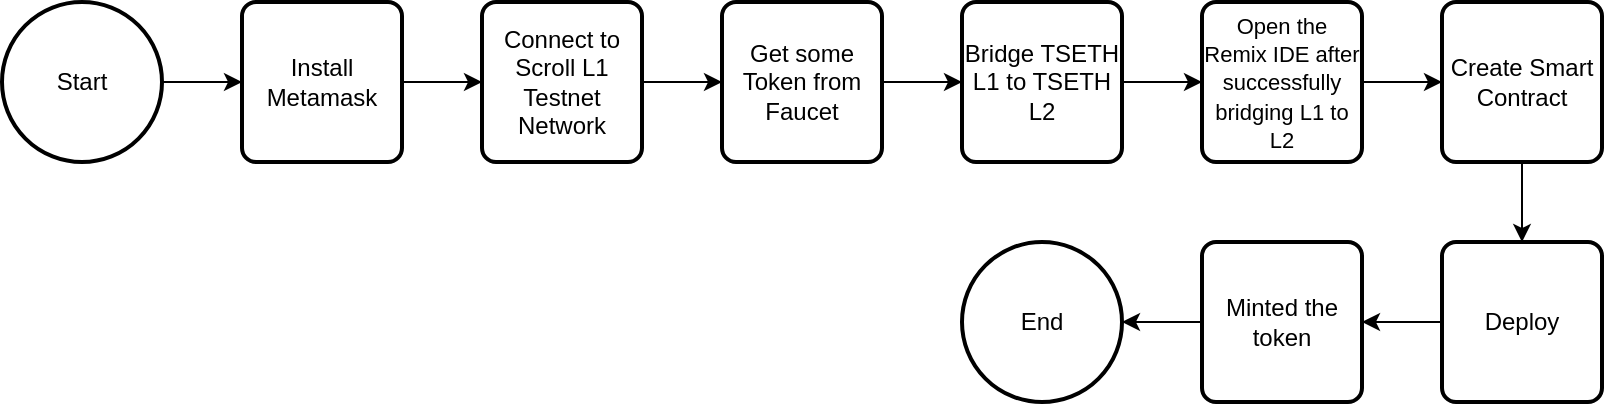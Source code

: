<mxfile version="20.8.5" type="github">
  <diagram id="u6kLTxIuwcRI7XAf0ume" name="Page-1">
    <mxGraphModel dx="1600" dy="807" grid="1" gridSize="10" guides="1" tooltips="1" connect="1" arrows="1" fold="1" page="1" pageScale="1" pageWidth="850" pageHeight="1100" math="0" shadow="0">
      <root>
        <mxCell id="0" />
        <mxCell id="1" parent="0" />
        <mxCell id="0DFrEJIjcRbsmE2w6Yd1-21" style="edgeStyle=orthogonalEdgeStyle;rounded=0;orthogonalLoop=1;jettySize=auto;html=1;exitX=1;exitY=0.5;exitDx=0;exitDy=0;entryX=0;entryY=0.5;entryDx=0;entryDy=0;" edge="1" parent="1" source="0DFrEJIjcRbsmE2w6Yd1-2" target="0DFrEJIjcRbsmE2w6Yd1-6">
          <mxGeometry relative="1" as="geometry" />
        </mxCell>
        <mxCell id="0DFrEJIjcRbsmE2w6Yd1-2" value="Install Metamask" style="rounded=1;whiteSpace=wrap;html=1;absoluteArcSize=1;arcSize=14;strokeWidth=2;" vertex="1" parent="1">
          <mxGeometry x="160" y="400" width="80" height="80" as="geometry" />
        </mxCell>
        <mxCell id="0DFrEJIjcRbsmE2w6Yd1-20" style="edgeStyle=orthogonalEdgeStyle;rounded=0;orthogonalLoop=1;jettySize=auto;html=1;exitX=1;exitY=0.5;exitDx=0;exitDy=0;exitPerimeter=0;entryX=0;entryY=0.5;entryDx=0;entryDy=0;" edge="1" parent="1" source="0DFrEJIjcRbsmE2w6Yd1-4" target="0DFrEJIjcRbsmE2w6Yd1-2">
          <mxGeometry relative="1" as="geometry" />
        </mxCell>
        <mxCell id="0DFrEJIjcRbsmE2w6Yd1-4" value="Start" style="strokeWidth=2;html=1;shape=mxgraph.flowchart.start_2;whiteSpace=wrap;" vertex="1" parent="1">
          <mxGeometry x="40" y="400" width="80" height="80" as="geometry" />
        </mxCell>
        <mxCell id="0DFrEJIjcRbsmE2w6Yd1-22" style="edgeStyle=orthogonalEdgeStyle;rounded=0;orthogonalLoop=1;jettySize=auto;html=1;exitX=1;exitY=0.5;exitDx=0;exitDy=0;" edge="1" parent="1" source="0DFrEJIjcRbsmE2w6Yd1-6" target="0DFrEJIjcRbsmE2w6Yd1-8">
          <mxGeometry relative="1" as="geometry" />
        </mxCell>
        <mxCell id="0DFrEJIjcRbsmE2w6Yd1-6" value="Connect to Scroll L1 Testnet Network" style="rounded=1;whiteSpace=wrap;html=1;absoluteArcSize=1;arcSize=14;strokeWidth=2;" vertex="1" parent="1">
          <mxGeometry x="280" y="400" width="80" height="80" as="geometry" />
        </mxCell>
        <mxCell id="0DFrEJIjcRbsmE2w6Yd1-23" style="edgeStyle=orthogonalEdgeStyle;rounded=0;orthogonalLoop=1;jettySize=auto;html=1;exitX=1;exitY=0.5;exitDx=0;exitDy=0;entryX=0;entryY=0.5;entryDx=0;entryDy=0;" edge="1" parent="1" source="0DFrEJIjcRbsmE2w6Yd1-8" target="0DFrEJIjcRbsmE2w6Yd1-10">
          <mxGeometry relative="1" as="geometry" />
        </mxCell>
        <mxCell id="0DFrEJIjcRbsmE2w6Yd1-8" value="&lt;div&gt;&lt;div&gt;&lt;/div&gt;&lt;/div&gt;&lt;div class=&quot;m-0 flex h-auto w-full flex-grow-0 flex-col justify-center align-middle leading-6 text-blueGray-700&quot;&gt;&lt;div class=&quot;flex items-center&quot;&gt;&lt;div class=&quot;overflow-ellipsis whitespace-pre-line&quot; style=&quot;word-break: break-word;&quot;&gt;Get some Token from Faucet&lt;/div&gt;&lt;/div&gt;&lt;/div&gt;" style="rounded=1;whiteSpace=wrap;html=1;absoluteArcSize=1;arcSize=14;strokeWidth=2;" vertex="1" parent="1">
          <mxGeometry x="400" y="400" width="80" height="80" as="geometry" />
        </mxCell>
        <mxCell id="0DFrEJIjcRbsmE2w6Yd1-24" style="edgeStyle=orthogonalEdgeStyle;rounded=0;orthogonalLoop=1;jettySize=auto;html=1;exitX=1;exitY=0.5;exitDx=0;exitDy=0;entryX=0;entryY=0.5;entryDx=0;entryDy=0;" edge="1" parent="1" source="0DFrEJIjcRbsmE2w6Yd1-10" target="0DFrEJIjcRbsmE2w6Yd1-14">
          <mxGeometry relative="1" as="geometry" />
        </mxCell>
        <mxCell id="0DFrEJIjcRbsmE2w6Yd1-10" value="Bridge TSETH L1 to TSETH L2" style="rounded=1;whiteSpace=wrap;html=1;absoluteArcSize=1;arcSize=14;strokeWidth=2;" vertex="1" parent="1">
          <mxGeometry x="520" y="400" width="80" height="80" as="geometry" />
        </mxCell>
        <mxCell id="0DFrEJIjcRbsmE2w6Yd1-25" style="edgeStyle=orthogonalEdgeStyle;rounded=0;orthogonalLoop=1;jettySize=auto;html=1;exitX=1;exitY=0.5;exitDx=0;exitDy=0;entryX=0;entryY=0.5;entryDx=0;entryDy=0;" edge="1" parent="1" source="0DFrEJIjcRbsmE2w6Yd1-14" target="0DFrEJIjcRbsmE2w6Yd1-16">
          <mxGeometry relative="1" as="geometry" />
        </mxCell>
        <mxCell id="0DFrEJIjcRbsmE2w6Yd1-14" value="&lt;font style=&quot;font-size: 11px;&quot;&gt;Open the Remix IDE after successfully bridging L1 to L2&lt;/font&gt;" style="rounded=1;whiteSpace=wrap;html=1;absoluteArcSize=1;arcSize=14;strokeWidth=2;" vertex="1" parent="1">
          <mxGeometry x="640" y="400" width="80" height="80" as="geometry" />
        </mxCell>
        <mxCell id="0DFrEJIjcRbsmE2w6Yd1-26" style="edgeStyle=orthogonalEdgeStyle;rounded=0;orthogonalLoop=1;jettySize=auto;html=1;exitX=0.5;exitY=1;exitDx=0;exitDy=0;entryX=0.5;entryY=0;entryDx=0;entryDy=0;" edge="1" parent="1" source="0DFrEJIjcRbsmE2w6Yd1-16" target="0DFrEJIjcRbsmE2w6Yd1-18">
          <mxGeometry relative="1" as="geometry" />
        </mxCell>
        <mxCell id="0DFrEJIjcRbsmE2w6Yd1-16" value="&lt;font style=&quot;font-size: 12px;&quot;&gt;Create Smart Contract&lt;/font&gt;" style="rounded=1;whiteSpace=wrap;html=1;absoluteArcSize=1;arcSize=14;strokeWidth=2;" vertex="1" parent="1">
          <mxGeometry x="760" y="400" width="80" height="80" as="geometry" />
        </mxCell>
        <mxCell id="0DFrEJIjcRbsmE2w6Yd1-28" style="edgeStyle=orthogonalEdgeStyle;rounded=0;orthogonalLoop=1;jettySize=auto;html=1;exitX=0;exitY=0.5;exitDx=0;exitDy=0;entryX=1;entryY=0.5;entryDx=0;entryDy=0;fontSize=11;" edge="1" parent="1" source="0DFrEJIjcRbsmE2w6Yd1-18" target="0DFrEJIjcRbsmE2w6Yd1-27">
          <mxGeometry relative="1" as="geometry" />
        </mxCell>
        <mxCell id="0DFrEJIjcRbsmE2w6Yd1-18" value="&lt;font style=&quot;font-size: 12px;&quot;&gt;Deploy&lt;/font&gt;" style="rounded=1;whiteSpace=wrap;html=1;absoluteArcSize=1;arcSize=14;strokeWidth=2;" vertex="1" parent="1">
          <mxGeometry x="760" y="520" width="80" height="80" as="geometry" />
        </mxCell>
        <mxCell id="0DFrEJIjcRbsmE2w6Yd1-19" value="End" style="strokeWidth=2;html=1;shape=mxgraph.flowchart.start_2;whiteSpace=wrap;" vertex="1" parent="1">
          <mxGeometry x="520" y="520" width="80" height="80" as="geometry" />
        </mxCell>
        <mxCell id="0DFrEJIjcRbsmE2w6Yd1-29" style="edgeStyle=orthogonalEdgeStyle;rounded=0;orthogonalLoop=1;jettySize=auto;html=1;exitX=0;exitY=0.5;exitDx=0;exitDy=0;entryX=1;entryY=0.5;entryDx=0;entryDy=0;entryPerimeter=0;fontSize=11;" edge="1" parent="1" source="0DFrEJIjcRbsmE2w6Yd1-27" target="0DFrEJIjcRbsmE2w6Yd1-19">
          <mxGeometry relative="1" as="geometry" />
        </mxCell>
        <mxCell id="0DFrEJIjcRbsmE2w6Yd1-27" value="&lt;font style=&quot;font-size: 12px;&quot;&gt;Minted the token&lt;/font&gt;" style="rounded=1;whiteSpace=wrap;html=1;absoluteArcSize=1;arcSize=14;strokeWidth=2;" vertex="1" parent="1">
          <mxGeometry x="640" y="520" width="80" height="80" as="geometry" />
        </mxCell>
      </root>
    </mxGraphModel>
  </diagram>
</mxfile>
